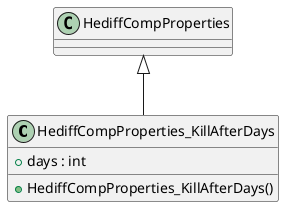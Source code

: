 @startuml
class HediffCompProperties_KillAfterDays {
    + days : int
    + HediffCompProperties_KillAfterDays()
}
HediffCompProperties <|-- HediffCompProperties_KillAfterDays
@enduml
